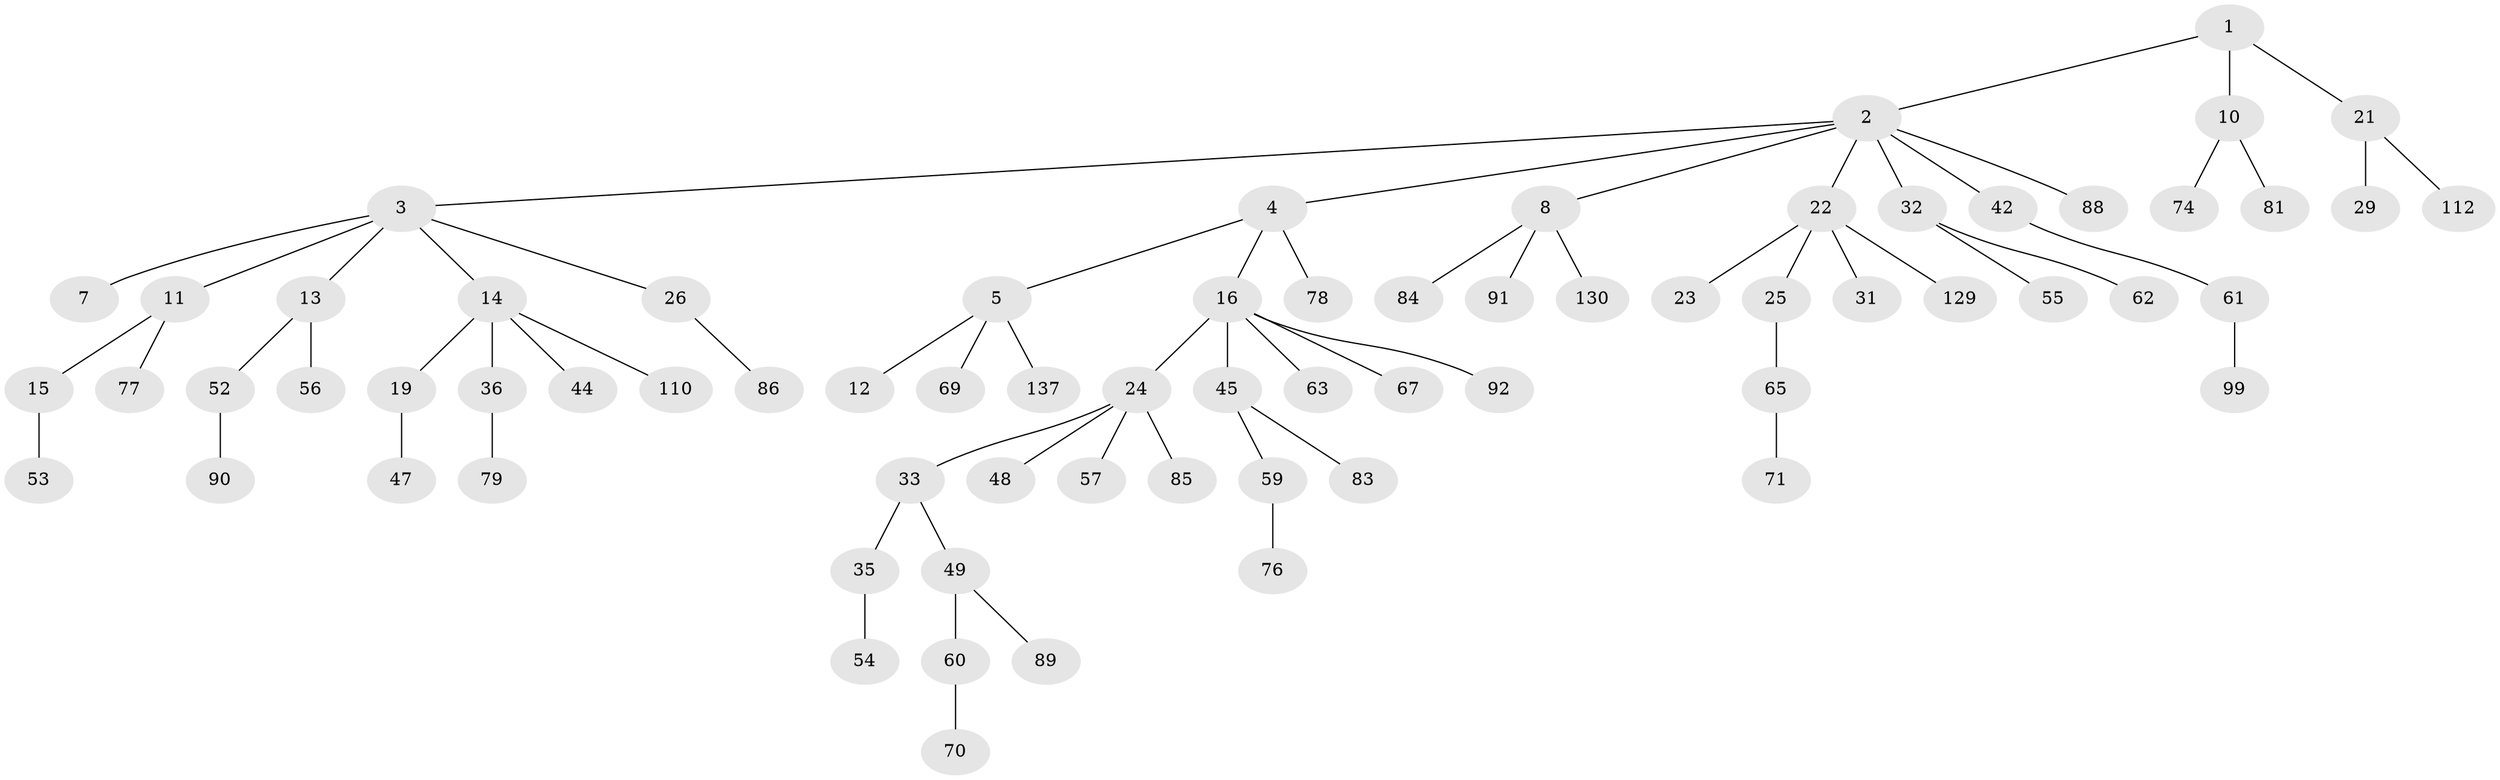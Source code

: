 // original degree distribution, {3: 0.09929078014184398, 8: 0.0070921985815602835, 6: 0.02127659574468085, 5: 0.02127659574468085, 4: 0.09219858156028368, 2: 0.2695035460992908, 1: 0.48936170212765956}
// Generated by graph-tools (version 1.1) at 2025/15/03/09/25 04:15:32]
// undirected, 70 vertices, 69 edges
graph export_dot {
graph [start="1"]
  node [color=gray90,style=filled];
  1;
  2;
  3;
  4 [super="+127"];
  5 [super="+6"];
  7 [super="+9"];
  8 [super="+40+140"];
  10 [super="+39+103"];
  11 [super="+46+80"];
  12 [super="+121+111"];
  13 [super="+50"];
  14 [super="+18"];
  15 [super="+30+43+100"];
  16 [super="+17+37"];
  19 [super="+27+107"];
  21 [super="+82"];
  22 [super="+75+138"];
  23;
  24 [super="+28"];
  25;
  26 [super="+51"];
  29;
  31 [super="+125"];
  32;
  33 [super="+34"];
  35;
  36;
  42 [super="+105+87"];
  44 [super="+101"];
  45 [super="+73"];
  47;
  48 [super="+68"];
  49 [super="+131+114+58"];
  52 [super="+96"];
  53;
  54;
  55 [super="+139"];
  56 [super="+128"];
  57;
  59 [super="+133"];
  60 [super="+64+122"];
  61;
  62;
  63;
  65;
  67;
  69;
  70;
  71 [super="+141"];
  74 [super="+108"];
  76 [super="+102"];
  77;
  78;
  79;
  81;
  83;
  84;
  85;
  86 [super="+94"];
  88;
  89;
  90;
  91 [super="+104+132"];
  92;
  99;
  110;
  112 [super="+119"];
  129 [super="+134"];
  130;
  137;
  1 -- 2;
  1 -- 10;
  1 -- 21;
  2 -- 3;
  2 -- 4;
  2 -- 8;
  2 -- 22;
  2 -- 32;
  2 -- 42;
  2 -- 88;
  3 -- 7;
  3 -- 11;
  3 -- 13;
  3 -- 14;
  3 -- 26;
  4 -- 5;
  4 -- 16;
  4 -- 78;
  5 -- 69;
  5 -- 137;
  5 -- 12;
  8 -- 84;
  8 -- 91;
  8 -- 130;
  10 -- 74;
  10 -- 81;
  11 -- 15;
  11 -- 77;
  13 -- 56;
  13 -- 52;
  14 -- 19;
  14 -- 36;
  14 -- 110;
  14 -- 44;
  15 -- 53;
  16 -- 67;
  16 -- 24;
  16 -- 92;
  16 -- 45;
  16 -- 63;
  19 -- 47;
  21 -- 29;
  21 -- 112;
  22 -- 23;
  22 -- 25;
  22 -- 31;
  22 -- 129;
  24 -- 48;
  24 -- 33;
  24 -- 85;
  24 -- 57;
  25 -- 65;
  26 -- 86;
  32 -- 55;
  32 -- 62;
  33 -- 35;
  33 -- 49;
  35 -- 54;
  36 -- 79;
  42 -- 61;
  45 -- 59;
  45 -- 83;
  49 -- 89;
  49 -- 60;
  52 -- 90;
  59 -- 76;
  60 -- 70;
  61 -- 99;
  65 -- 71;
}
